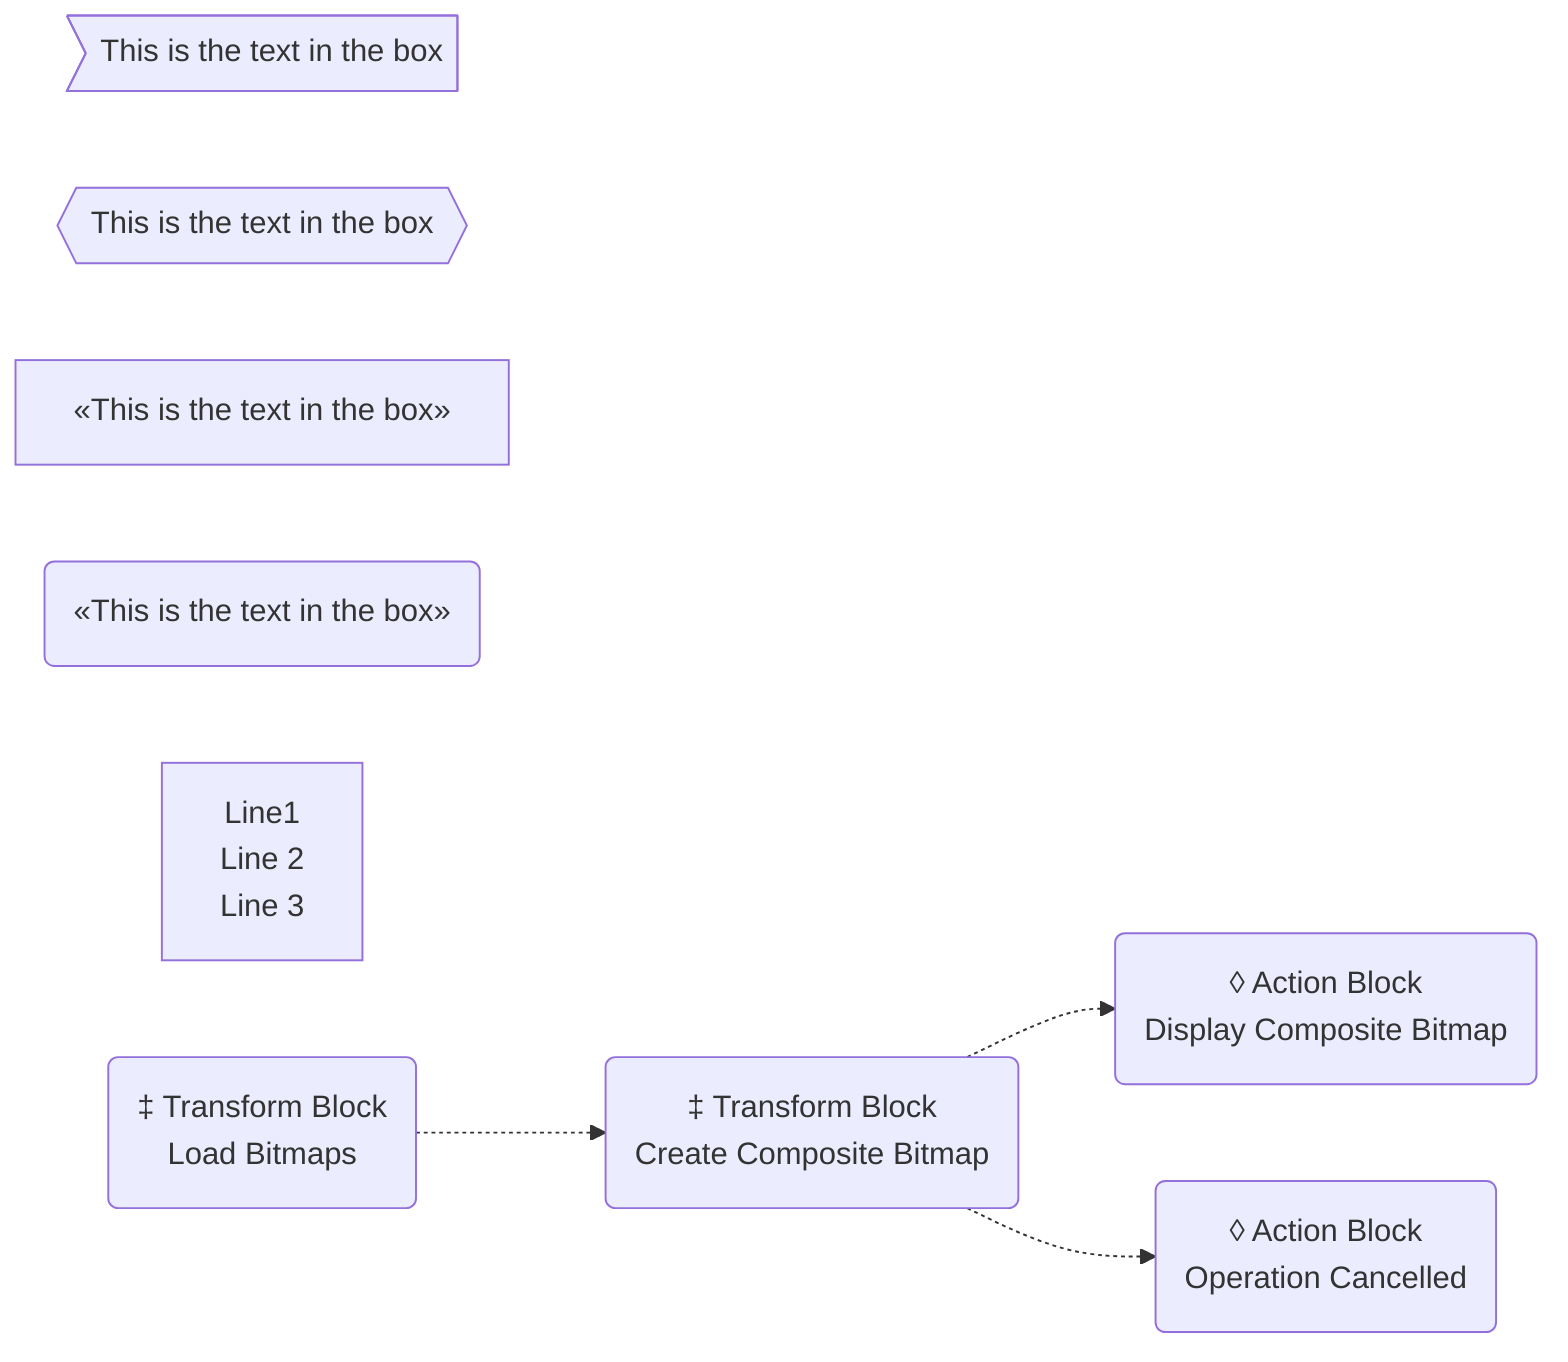 flowchart LR
    id1>This is the text in the box]

    id2{{This is the text in the box}}

    id3["«This is the text in the box»"]

    id4("«This is the text in the box»")

    newLines["Line1
    Line 2
    Line 3"]

    lB("‡ Transform Block 
    Load Bitmaps")

    cCB("‡ Transform Block 
    Create Composite Bitmap")

    dCB("◊ Action Block 
    Display Composite Bitmap")

    oC("◊ Action Block 
    Operation Cancelled")

    lB .-> cCB .-> dCB
    cCB .-> oC